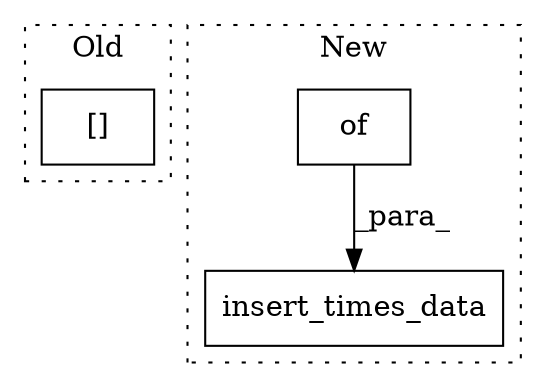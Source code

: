digraph G {
subgraph cluster0 {
1 [label="[]" a="2" s="1891,1898" l="6,1" shape="box"];
label = "Old";
style="dotted";
}
subgraph cluster1 {
2 [label="insert_times_data" a="32" s="2782,2873" l="18,1" shape="box"];
3 [label="of" a="32" s="2860,2872" l="3,1" shape="box"];
label = "New";
style="dotted";
}
3 -> 2 [label="_para_"];
}